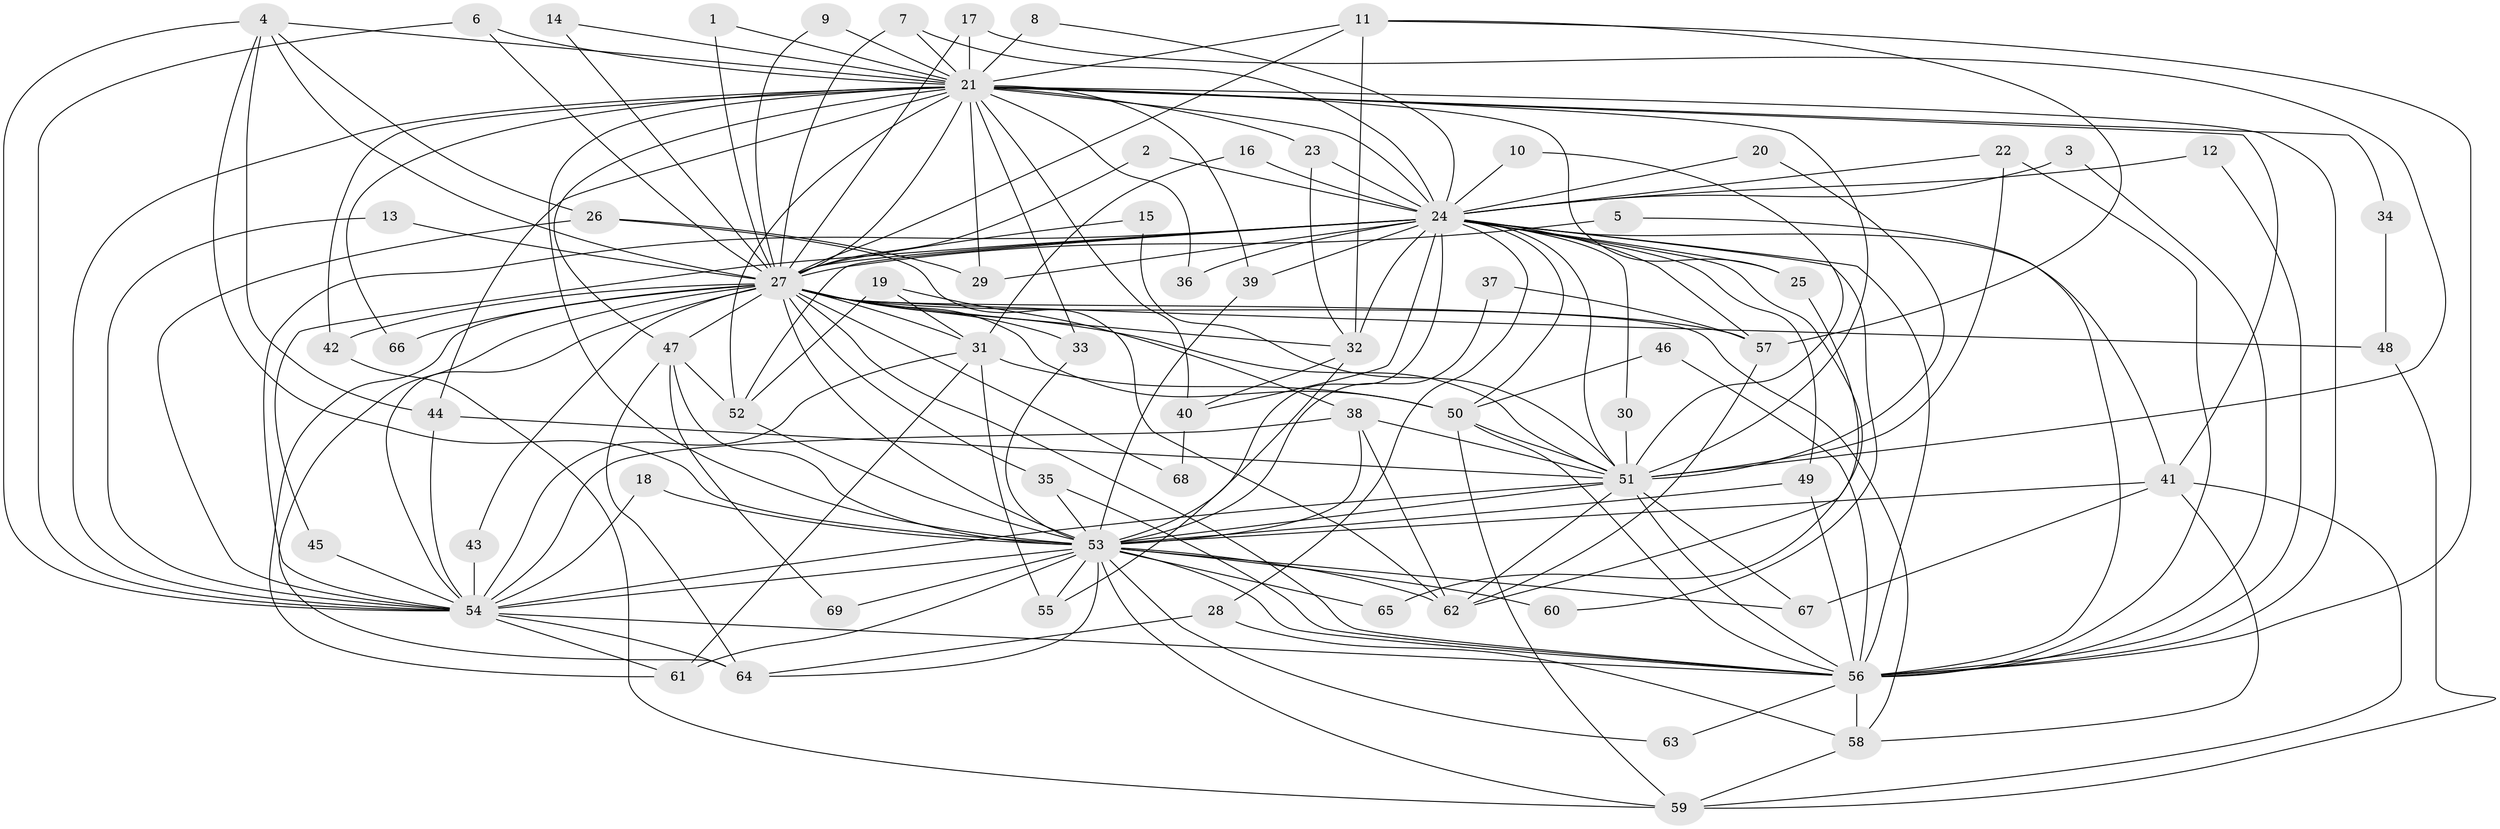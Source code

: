 // original degree distribution, {24: 0.007246376811594203, 16: 0.007246376811594203, 36: 0.007246376811594203, 17: 0.014492753623188406, 43: 0.007246376811594203, 22: 0.021739130434782608, 25: 0.007246376811594203, 2: 0.5072463768115942, 3: 0.2536231884057971, 6: 0.043478260869565216, 5: 0.043478260869565216, 4: 0.07246376811594203, 7: 0.007246376811594203}
// Generated by graph-tools (version 1.1) at 2025/49/03/09/25 03:49:32]
// undirected, 69 vertices, 187 edges
graph export_dot {
graph [start="1"]
  node [color=gray90,style=filled];
  1;
  2;
  3;
  4;
  5;
  6;
  7;
  8;
  9;
  10;
  11;
  12;
  13;
  14;
  15;
  16;
  17;
  18;
  19;
  20;
  21;
  22;
  23;
  24;
  25;
  26;
  27;
  28;
  29;
  30;
  31;
  32;
  33;
  34;
  35;
  36;
  37;
  38;
  39;
  40;
  41;
  42;
  43;
  44;
  45;
  46;
  47;
  48;
  49;
  50;
  51;
  52;
  53;
  54;
  55;
  56;
  57;
  58;
  59;
  60;
  61;
  62;
  63;
  64;
  65;
  66;
  67;
  68;
  69;
  1 -- 21 [weight=1.0];
  1 -- 27 [weight=1.0];
  2 -- 24 [weight=1.0];
  2 -- 27 [weight=1.0];
  3 -- 24 [weight=1.0];
  3 -- 56 [weight=1.0];
  4 -- 21 [weight=1.0];
  4 -- 26 [weight=1.0];
  4 -- 27 [weight=1.0];
  4 -- 44 [weight=1.0];
  4 -- 53 [weight=1.0];
  4 -- 54 [weight=1.0];
  5 -- 27 [weight=3.0];
  5 -- 56 [weight=1.0];
  6 -- 21 [weight=1.0];
  6 -- 27 [weight=1.0];
  6 -- 54 [weight=1.0];
  7 -- 21 [weight=1.0];
  7 -- 24 [weight=1.0];
  7 -- 27 [weight=1.0];
  8 -- 21 [weight=2.0];
  8 -- 24 [weight=1.0];
  9 -- 21 [weight=1.0];
  9 -- 27 [weight=1.0];
  10 -- 24 [weight=1.0];
  10 -- 51 [weight=1.0];
  11 -- 21 [weight=1.0];
  11 -- 27 [weight=1.0];
  11 -- 32 [weight=1.0];
  11 -- 56 [weight=1.0];
  11 -- 57 [weight=1.0];
  12 -- 24 [weight=1.0];
  12 -- 56 [weight=1.0];
  13 -- 27 [weight=1.0];
  13 -- 54 [weight=1.0];
  14 -- 21 [weight=1.0];
  14 -- 27 [weight=1.0];
  15 -- 27 [weight=1.0];
  15 -- 51 [weight=1.0];
  16 -- 24 [weight=1.0];
  16 -- 31 [weight=1.0];
  17 -- 21 [weight=1.0];
  17 -- 27 [weight=1.0];
  17 -- 51 [weight=1.0];
  18 -- 53 [weight=1.0];
  18 -- 54 [weight=1.0];
  19 -- 31 [weight=1.0];
  19 -- 38 [weight=1.0];
  19 -- 52 [weight=1.0];
  20 -- 24 [weight=1.0];
  20 -- 51 [weight=1.0];
  21 -- 23 [weight=1.0];
  21 -- 24 [weight=2.0];
  21 -- 25 [weight=1.0];
  21 -- 27 [weight=1.0];
  21 -- 29 [weight=1.0];
  21 -- 33 [weight=1.0];
  21 -- 34 [weight=1.0];
  21 -- 36 [weight=1.0];
  21 -- 39 [weight=1.0];
  21 -- 40 [weight=1.0];
  21 -- 41 [weight=1.0];
  21 -- 42 [weight=1.0];
  21 -- 44 [weight=1.0];
  21 -- 47 [weight=1.0];
  21 -- 51 [weight=3.0];
  21 -- 52 [weight=1.0];
  21 -- 53 [weight=2.0];
  21 -- 54 [weight=2.0];
  21 -- 56 [weight=1.0];
  21 -- 66 [weight=1.0];
  22 -- 24 [weight=1.0];
  22 -- 51 [weight=1.0];
  22 -- 56 [weight=1.0];
  23 -- 24 [weight=1.0];
  23 -- 32 [weight=1.0];
  24 -- 25 [weight=1.0];
  24 -- 27 [weight=2.0];
  24 -- 28 [weight=1.0];
  24 -- 29 [weight=1.0];
  24 -- 30 [weight=1.0];
  24 -- 32 [weight=1.0];
  24 -- 36 [weight=2.0];
  24 -- 39 [weight=1.0];
  24 -- 40 [weight=1.0];
  24 -- 41 [weight=1.0];
  24 -- 45 [weight=1.0];
  24 -- 49 [weight=1.0];
  24 -- 50 [weight=1.0];
  24 -- 51 [weight=2.0];
  24 -- 52 [weight=1.0];
  24 -- 53 [weight=4.0];
  24 -- 54 [weight=4.0];
  24 -- 56 [weight=3.0];
  24 -- 57 [weight=1.0];
  24 -- 60 [weight=1.0];
  24 -- 62 [weight=1.0];
  25 -- 65 [weight=1.0];
  26 -- 29 [weight=1.0];
  26 -- 54 [weight=1.0];
  26 -- 62 [weight=1.0];
  27 -- 31 [weight=1.0];
  27 -- 32 [weight=1.0];
  27 -- 33 [weight=1.0];
  27 -- 35 [weight=1.0];
  27 -- 42 [weight=1.0];
  27 -- 43 [weight=1.0];
  27 -- 47 [weight=1.0];
  27 -- 48 [weight=3.0];
  27 -- 50 [weight=1.0];
  27 -- 51 [weight=2.0];
  27 -- 53 [weight=3.0];
  27 -- 54 [weight=2.0];
  27 -- 56 [weight=1.0];
  27 -- 57 [weight=1.0];
  27 -- 58 [weight=1.0];
  27 -- 61 [weight=1.0];
  27 -- 64 [weight=1.0];
  27 -- 66 [weight=1.0];
  27 -- 68 [weight=1.0];
  28 -- 58 [weight=1.0];
  28 -- 64 [weight=1.0];
  30 -- 51 [weight=1.0];
  31 -- 50 [weight=1.0];
  31 -- 54 [weight=1.0];
  31 -- 55 [weight=1.0];
  31 -- 61 [weight=1.0];
  32 -- 40 [weight=1.0];
  32 -- 55 [weight=1.0];
  33 -- 53 [weight=1.0];
  34 -- 48 [weight=1.0];
  35 -- 53 [weight=1.0];
  35 -- 56 [weight=1.0];
  37 -- 53 [weight=1.0];
  37 -- 57 [weight=1.0];
  38 -- 51 [weight=2.0];
  38 -- 53 [weight=1.0];
  38 -- 54 [weight=1.0];
  38 -- 62 [weight=1.0];
  39 -- 53 [weight=1.0];
  40 -- 68 [weight=1.0];
  41 -- 53 [weight=1.0];
  41 -- 58 [weight=1.0];
  41 -- 59 [weight=1.0];
  41 -- 67 [weight=1.0];
  42 -- 59 [weight=1.0];
  43 -- 54 [weight=1.0];
  44 -- 51 [weight=1.0];
  44 -- 54 [weight=1.0];
  45 -- 54 [weight=1.0];
  46 -- 50 [weight=1.0];
  46 -- 56 [weight=1.0];
  47 -- 52 [weight=1.0];
  47 -- 53 [weight=1.0];
  47 -- 64 [weight=1.0];
  47 -- 69 [weight=1.0];
  48 -- 59 [weight=1.0];
  49 -- 53 [weight=1.0];
  49 -- 56 [weight=1.0];
  50 -- 51 [weight=1.0];
  50 -- 56 [weight=1.0];
  50 -- 59 [weight=1.0];
  51 -- 53 [weight=2.0];
  51 -- 54 [weight=2.0];
  51 -- 56 [weight=1.0];
  51 -- 62 [weight=1.0];
  51 -- 67 [weight=1.0];
  52 -- 53 [weight=1.0];
  53 -- 54 [weight=4.0];
  53 -- 55 [weight=1.0];
  53 -- 56 [weight=2.0];
  53 -- 59 [weight=1.0];
  53 -- 60 [weight=1.0];
  53 -- 61 [weight=1.0];
  53 -- 62 [weight=1.0];
  53 -- 63 [weight=1.0];
  53 -- 64 [weight=1.0];
  53 -- 65 [weight=1.0];
  53 -- 67 [weight=1.0];
  53 -- 69 [weight=1.0];
  54 -- 56 [weight=3.0];
  54 -- 61 [weight=1.0];
  54 -- 64 [weight=1.0];
  56 -- 58 [weight=1.0];
  56 -- 63 [weight=1.0];
  57 -- 62 [weight=1.0];
  58 -- 59 [weight=1.0];
}
